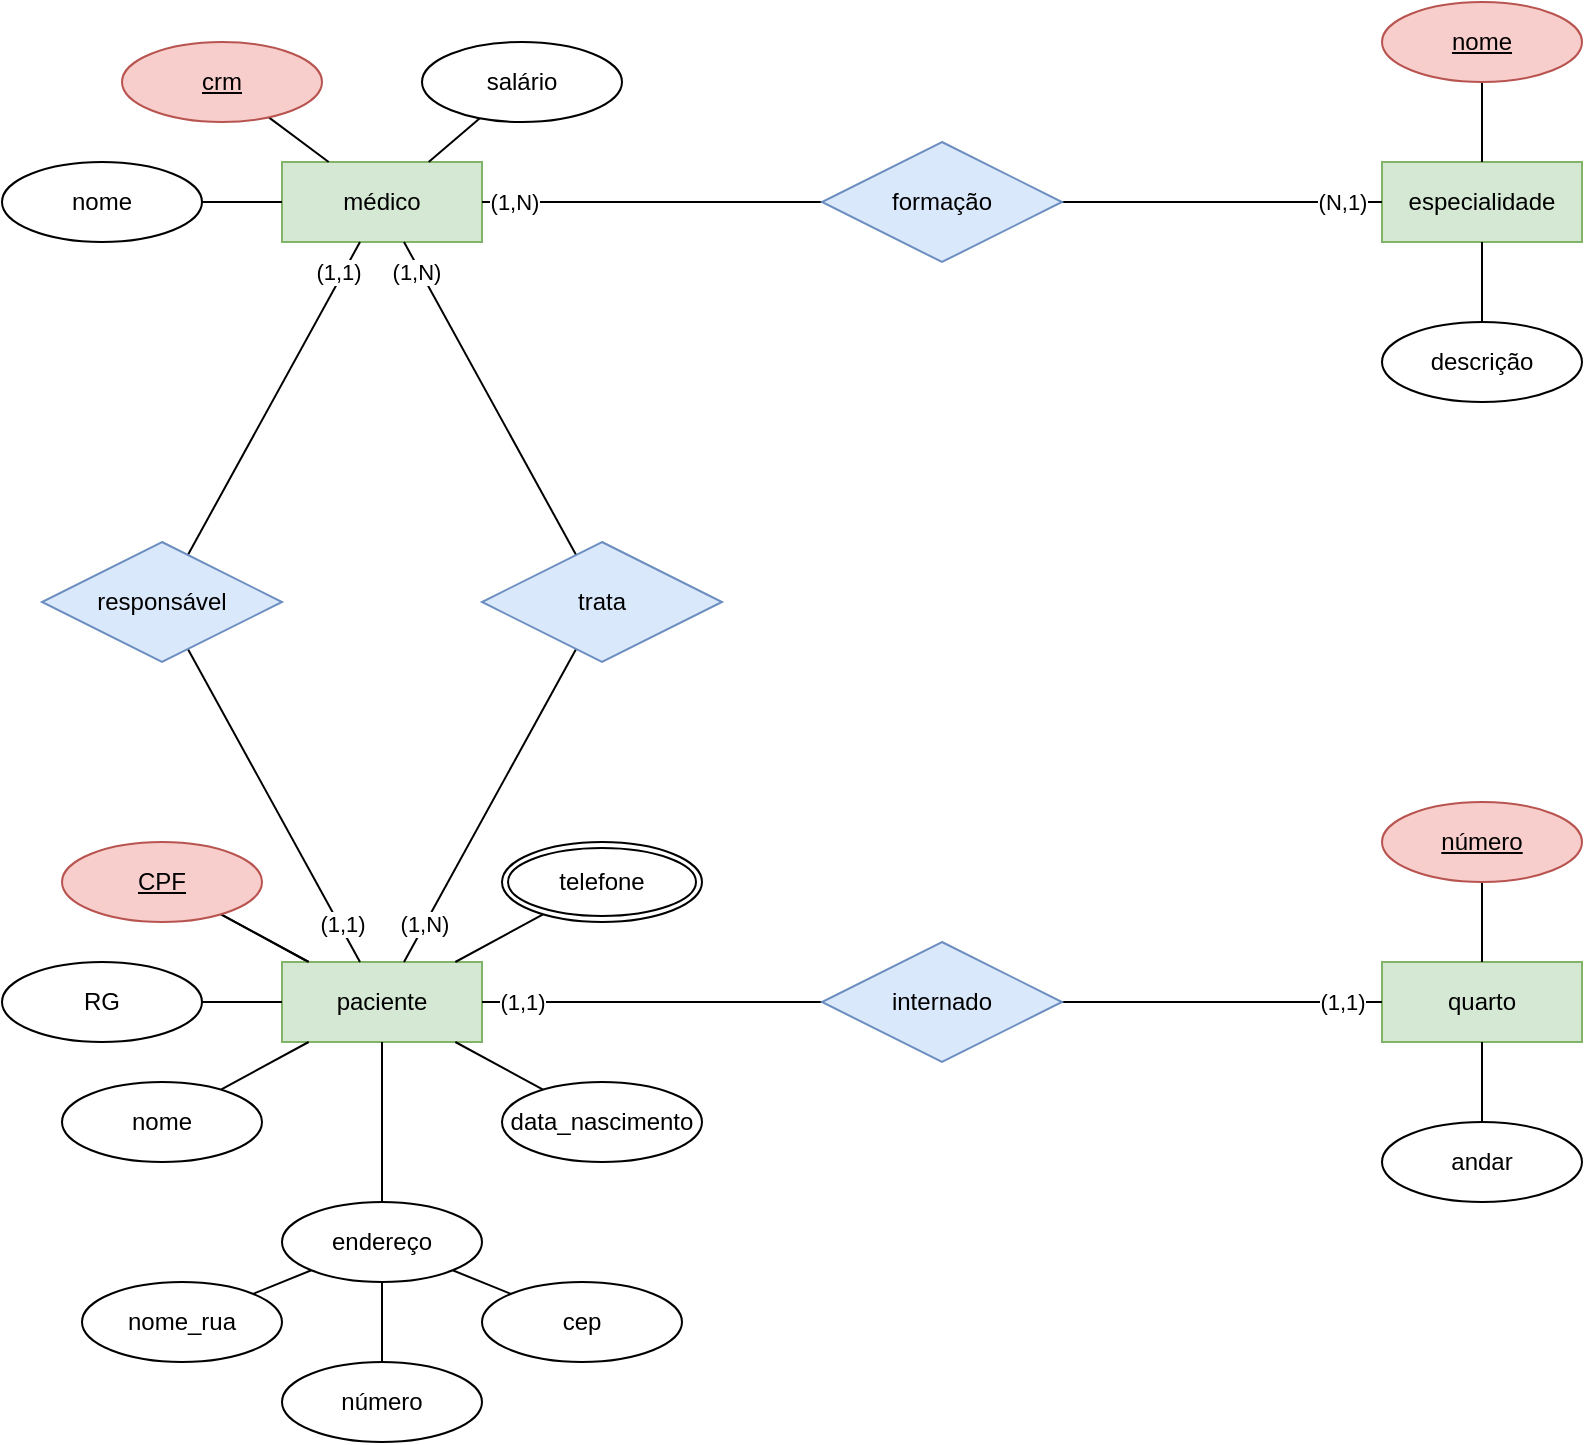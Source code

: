 <mxfile version="20.8.23" type="github">
  <diagram name="Página-1" id="8IGO-s_MpkhCgcWUfAiH">
    <mxGraphModel dx="1393" dy="758" grid="1" gridSize="10" guides="1" tooltips="1" connect="1" arrows="1" fold="1" page="1" pageScale="1" pageWidth="827" pageHeight="1169" math="0" shadow="0">
      <root>
        <mxCell id="0" />
        <mxCell id="1" parent="0" />
        <mxCell id="d81JuOdIf0_FB9-4cFhc-1" value="médico" style="whiteSpace=wrap;html=1;align=center;fillColor=#d5e8d4;strokeColor=#82b366;" parent="1" vertex="1">
          <mxGeometry x="140" y="80" width="100" height="40" as="geometry" />
        </mxCell>
        <mxCell id="d81JuOdIf0_FB9-4cFhc-2" value="especialidade" style="whiteSpace=wrap;html=1;align=center;fillColor=#d5e8d4;strokeColor=#82b366;" parent="1" vertex="1">
          <mxGeometry x="690" y="80" width="100" height="40" as="geometry" />
        </mxCell>
        <mxCell id="d81JuOdIf0_FB9-4cFhc-52" value="" style="edgeStyle=none;rounded=0;orthogonalLoop=1;jettySize=auto;html=1;endArrow=none;endFill=0;" parent="1" source="d81JuOdIf0_FB9-4cFhc-3" target="d81JuOdIf0_FB9-4cFhc-23" edge="1">
          <mxGeometry relative="1" as="geometry" />
        </mxCell>
        <mxCell id="d81JuOdIf0_FB9-4cFhc-3" value="paciente" style="whiteSpace=wrap;html=1;align=center;fillColor=#d5e8d4;strokeColor=#82b366;" parent="1" vertex="1">
          <mxGeometry x="140" y="480" width="100" height="40" as="geometry" />
        </mxCell>
        <mxCell id="d81JuOdIf0_FB9-4cFhc-4" value="quarto" style="whiteSpace=wrap;html=1;align=center;fillColor=#d5e8d4;strokeColor=#82b366;" parent="1" vertex="1">
          <mxGeometry x="690" y="480" width="100" height="40" as="geometry" />
        </mxCell>
        <mxCell id="d81JuOdIf0_FB9-4cFhc-17" style="rounded=0;orthogonalLoop=1;jettySize=auto;html=1;endArrow=none;endFill=0;" parent="1" source="d81JuOdIf0_FB9-4cFhc-5" target="d81JuOdIf0_FB9-4cFhc-1" edge="1">
          <mxGeometry relative="1" as="geometry" />
        </mxCell>
        <mxCell id="d81JuOdIf0_FB9-4cFhc-5" value="crm" style="ellipse;whiteSpace=wrap;html=1;align=center;fontStyle=4;fillColor=#f8cecc;strokeColor=#b85450;" parent="1" vertex="1">
          <mxGeometry x="60" y="20" width="100" height="40" as="geometry" />
        </mxCell>
        <mxCell id="d81JuOdIf0_FB9-4cFhc-18" style="edgeStyle=none;rounded=0;orthogonalLoop=1;jettySize=auto;html=1;endArrow=none;endFill=0;" parent="1" source="d81JuOdIf0_FB9-4cFhc-6" target="d81JuOdIf0_FB9-4cFhc-1" edge="1">
          <mxGeometry relative="1" as="geometry" />
        </mxCell>
        <mxCell id="d81JuOdIf0_FB9-4cFhc-6" value="nome" style="ellipse;whiteSpace=wrap;html=1;align=center;" parent="1" vertex="1">
          <mxGeometry y="80" width="100" height="40" as="geometry" />
        </mxCell>
        <mxCell id="d81JuOdIf0_FB9-4cFhc-19" style="edgeStyle=none;rounded=0;orthogonalLoop=1;jettySize=auto;html=1;endArrow=none;endFill=0;" parent="1" source="d81JuOdIf0_FB9-4cFhc-7" target="d81JuOdIf0_FB9-4cFhc-1" edge="1">
          <mxGeometry relative="1" as="geometry" />
        </mxCell>
        <mxCell id="d81JuOdIf0_FB9-4cFhc-7" value="salário" style="ellipse;whiteSpace=wrap;html=1;align=center;" parent="1" vertex="1">
          <mxGeometry x="210" y="20" width="100" height="40" as="geometry" />
        </mxCell>
        <mxCell id="d81JuOdIf0_FB9-4cFhc-21" style="edgeStyle=none;rounded=0;orthogonalLoop=1;jettySize=auto;html=1;endArrow=none;endFill=0;" parent="1" source="d81JuOdIf0_FB9-4cFhc-9" target="d81JuOdIf0_FB9-4cFhc-3" edge="1">
          <mxGeometry relative="1" as="geometry" />
        </mxCell>
        <mxCell id="d81JuOdIf0_FB9-4cFhc-9" value="RG" style="ellipse;whiteSpace=wrap;html=1;align=center;" parent="1" vertex="1">
          <mxGeometry y="480" width="100" height="40" as="geometry" />
        </mxCell>
        <mxCell id="d81JuOdIf0_FB9-4cFhc-25" style="edgeStyle=none;rounded=0;orthogonalLoop=1;jettySize=auto;html=1;endArrow=none;endFill=0;" parent="1" source="d81JuOdIf0_FB9-4cFhc-11" target="d81JuOdIf0_FB9-4cFhc-3" edge="1">
          <mxGeometry relative="1" as="geometry" />
        </mxCell>
        <mxCell id="d81JuOdIf0_FB9-4cFhc-11" value="nome" style="ellipse;whiteSpace=wrap;html=1;align=center;" parent="1" vertex="1">
          <mxGeometry x="30" y="540" width="100" height="40" as="geometry" />
        </mxCell>
        <mxCell id="d81JuOdIf0_FB9-4cFhc-26" style="edgeStyle=none;rounded=0;orthogonalLoop=1;jettySize=auto;html=1;endArrow=none;endFill=0;" parent="1" source="d81JuOdIf0_FB9-4cFhc-12" target="d81JuOdIf0_FB9-4cFhc-3" edge="1">
          <mxGeometry relative="1" as="geometry" />
        </mxCell>
        <mxCell id="d81JuOdIf0_FB9-4cFhc-12" value="endereço" style="ellipse;whiteSpace=wrap;html=1;align=center;" parent="1" vertex="1">
          <mxGeometry x="140" y="600" width="100" height="40" as="geometry" />
        </mxCell>
        <mxCell id="d81JuOdIf0_FB9-4cFhc-27" style="edgeStyle=none;rounded=0;orthogonalLoop=1;jettySize=auto;html=1;endArrow=none;endFill=0;" parent="1" source="d81JuOdIf0_FB9-4cFhc-13" target="d81JuOdIf0_FB9-4cFhc-3" edge="1">
          <mxGeometry relative="1" as="geometry" />
        </mxCell>
        <mxCell id="d81JuOdIf0_FB9-4cFhc-13" value="telefone" style="ellipse;shape=doubleEllipse;margin=3;whiteSpace=wrap;html=1;align=center;" parent="1" vertex="1">
          <mxGeometry x="250" y="420" width="100" height="40" as="geometry" />
        </mxCell>
        <mxCell id="d81JuOdIf0_FB9-4cFhc-28" style="edgeStyle=none;rounded=0;orthogonalLoop=1;jettySize=auto;html=1;endArrow=none;endFill=0;" parent="1" source="d81JuOdIf0_FB9-4cFhc-14" target="d81JuOdIf0_FB9-4cFhc-3" edge="1">
          <mxGeometry relative="1" as="geometry" />
        </mxCell>
        <mxCell id="d81JuOdIf0_FB9-4cFhc-14" value="data_nascimento" style="ellipse;whiteSpace=wrap;html=1;align=center;" parent="1" vertex="1">
          <mxGeometry x="250" y="540" width="100" height="40" as="geometry" />
        </mxCell>
        <mxCell id="d81JuOdIf0_FB9-4cFhc-29" style="edgeStyle=none;rounded=0;orthogonalLoop=1;jettySize=auto;html=1;endArrow=none;endFill=0;" parent="1" source="d81JuOdIf0_FB9-4cFhc-15" target="d81JuOdIf0_FB9-4cFhc-4" edge="1">
          <mxGeometry relative="1" as="geometry" />
        </mxCell>
        <mxCell id="d81JuOdIf0_FB9-4cFhc-15" value="número" style="ellipse;whiteSpace=wrap;html=1;align=center;fontStyle=4;fillColor=#f8cecc;strokeColor=#b85450;" parent="1" vertex="1">
          <mxGeometry x="690" y="400" width="100" height="40" as="geometry" />
        </mxCell>
        <mxCell id="d81JuOdIf0_FB9-4cFhc-30" style="edgeStyle=none;rounded=0;orthogonalLoop=1;jettySize=auto;html=1;endArrow=none;endFill=0;" parent="1" source="d81JuOdIf0_FB9-4cFhc-16" target="d81JuOdIf0_FB9-4cFhc-4" edge="1">
          <mxGeometry relative="1" as="geometry" />
        </mxCell>
        <mxCell id="d81JuOdIf0_FB9-4cFhc-16" value="andar" style="ellipse;whiteSpace=wrap;html=1;align=center;" parent="1" vertex="1">
          <mxGeometry x="690" y="560" width="100" height="40" as="geometry" />
        </mxCell>
        <mxCell id="d81JuOdIf0_FB9-4cFhc-24" style="edgeStyle=none;rounded=0;orthogonalLoop=1;jettySize=auto;html=1;endArrow=none;endFill=0;" parent="1" source="d81JuOdIf0_FB9-4cFhc-23" target="d81JuOdIf0_FB9-4cFhc-3" edge="1">
          <mxGeometry relative="1" as="geometry" />
        </mxCell>
        <mxCell id="d81JuOdIf0_FB9-4cFhc-23" value="CPF" style="ellipse;whiteSpace=wrap;html=1;align=center;fontStyle=4;fillColor=#f8cecc;strokeColor=#b85450;" parent="1" vertex="1">
          <mxGeometry x="30" y="420" width="100" height="40" as="geometry" />
        </mxCell>
        <mxCell id="d81JuOdIf0_FB9-4cFhc-34" style="edgeStyle=none;rounded=0;orthogonalLoop=1;jettySize=auto;html=1;endArrow=none;endFill=0;" parent="1" source="d81JuOdIf0_FB9-4cFhc-31" edge="1">
          <mxGeometry relative="1" as="geometry">
            <mxPoint x="240" y="100" as="targetPoint" />
          </mxGeometry>
        </mxCell>
        <mxCell id="d81JuOdIf0_FB9-4cFhc-48" value="(1,N)" style="edgeLabel;html=1;align=center;verticalAlign=middle;resizable=0;points=[];" parent="d81JuOdIf0_FB9-4cFhc-34" vertex="1" connectable="0">
          <mxGeometry x="0.812" relative="1" as="geometry">
            <mxPoint as="offset" />
          </mxGeometry>
        </mxCell>
        <mxCell id="d81JuOdIf0_FB9-4cFhc-35" style="edgeStyle=none;rounded=0;orthogonalLoop=1;jettySize=auto;html=1;endArrow=none;endFill=0;" parent="1" source="d81JuOdIf0_FB9-4cFhc-31" target="d81JuOdIf0_FB9-4cFhc-2" edge="1">
          <mxGeometry relative="1" as="geometry" />
        </mxCell>
        <mxCell id="d81JuOdIf0_FB9-4cFhc-49" value="(N,1)" style="edgeLabel;html=1;align=center;verticalAlign=middle;resizable=0;points=[];" parent="d81JuOdIf0_FB9-4cFhc-35" vertex="1" connectable="0">
          <mxGeometry x="0.812" relative="1" as="geometry">
            <mxPoint x="-5" as="offset" />
          </mxGeometry>
        </mxCell>
        <mxCell id="d81JuOdIf0_FB9-4cFhc-31" value="formação" style="shape=rhombus;perimeter=rhombusPerimeter;whiteSpace=wrap;html=1;align=center;fillColor=#dae8fc;strokeColor=#6c8ebf;" parent="1" vertex="1">
          <mxGeometry x="410" y="70" width="120" height="60" as="geometry" />
        </mxCell>
        <mxCell id="d81JuOdIf0_FB9-4cFhc-37" style="edgeStyle=none;rounded=0;orthogonalLoop=1;jettySize=auto;html=1;endArrow=none;endFill=0;" parent="1" source="d81JuOdIf0_FB9-4cFhc-32" target="d81JuOdIf0_FB9-4cFhc-3" edge="1">
          <mxGeometry relative="1" as="geometry" />
        </mxCell>
        <mxCell id="d81JuOdIf0_FB9-4cFhc-51" value="(1,N)" style="edgeLabel;html=1;align=center;verticalAlign=middle;resizable=0;points=[];" parent="d81JuOdIf0_FB9-4cFhc-37" vertex="1" connectable="0">
          <mxGeometry x="0.813" y="3" relative="1" as="geometry">
            <mxPoint x="-1" y="-6" as="offset" />
          </mxGeometry>
        </mxCell>
        <mxCell id="d81JuOdIf0_FB9-4cFhc-42" style="edgeStyle=none;rounded=0;orthogonalLoop=1;jettySize=auto;html=1;endArrow=none;endFill=0;" parent="1" source="d81JuOdIf0_FB9-4cFhc-32" target="d81JuOdIf0_FB9-4cFhc-1" edge="1">
          <mxGeometry relative="1" as="geometry" />
        </mxCell>
        <mxCell id="d81JuOdIf0_FB9-4cFhc-50" value="(1,N)" style="edgeLabel;html=1;align=center;verticalAlign=middle;resizable=0;points=[];" parent="d81JuOdIf0_FB9-4cFhc-42" vertex="1" connectable="0">
          <mxGeometry x="0.787" y="1" relative="1" as="geometry">
            <mxPoint x="-3" y="-2" as="offset" />
          </mxGeometry>
        </mxCell>
        <mxCell id="d81JuOdIf0_FB9-4cFhc-32" value="trata" style="shape=rhombus;perimeter=rhombusPerimeter;whiteSpace=wrap;html=1;align=center;fillColor=#dae8fc;strokeColor=#6c8ebf;" parent="1" vertex="1">
          <mxGeometry x="240" y="270" width="120" height="60" as="geometry" />
        </mxCell>
        <mxCell id="d81JuOdIf0_FB9-4cFhc-38" style="edgeStyle=none;rounded=0;orthogonalLoop=1;jettySize=auto;html=1;endArrow=none;endFill=0;" parent="1" source="d81JuOdIf0_FB9-4cFhc-33" target="d81JuOdIf0_FB9-4cFhc-4" edge="1">
          <mxGeometry relative="1" as="geometry" />
        </mxCell>
        <mxCell id="d81JuOdIf0_FB9-4cFhc-54" value="(1,1)" style="edgeLabel;html=1;align=center;verticalAlign=middle;resizable=0;points=[];" parent="d81JuOdIf0_FB9-4cFhc-38" vertex="1" connectable="0">
          <mxGeometry x="0.775" y="-2" relative="1" as="geometry">
            <mxPoint x="-2" y="-2" as="offset" />
          </mxGeometry>
        </mxCell>
        <mxCell id="d81JuOdIf0_FB9-4cFhc-39" style="edgeStyle=none;rounded=0;orthogonalLoop=1;jettySize=auto;html=1;endArrow=none;endFill=0;" parent="1" source="d81JuOdIf0_FB9-4cFhc-33" target="d81JuOdIf0_FB9-4cFhc-3" edge="1">
          <mxGeometry relative="1" as="geometry" />
        </mxCell>
        <mxCell id="d81JuOdIf0_FB9-4cFhc-53" value="(1,1)" style="edgeLabel;html=1;align=center;verticalAlign=middle;resizable=0;points=[];" parent="d81JuOdIf0_FB9-4cFhc-39" vertex="1" connectable="0">
          <mxGeometry x="0.835" relative="1" as="geometry">
            <mxPoint x="6" as="offset" />
          </mxGeometry>
        </mxCell>
        <mxCell id="d81JuOdIf0_FB9-4cFhc-33" value="internado" style="shape=rhombus;perimeter=rhombusPerimeter;whiteSpace=wrap;html=1;align=center;fillColor=#dae8fc;strokeColor=#6c8ebf;" parent="1" vertex="1">
          <mxGeometry x="410" y="470" width="120" height="60" as="geometry" />
        </mxCell>
        <mxCell id="d81JuOdIf0_FB9-4cFhc-41" style="edgeStyle=none;rounded=0;orthogonalLoop=1;jettySize=auto;html=1;endArrow=none;endFill=0;" parent="1" source="d81JuOdIf0_FB9-4cFhc-40" target="d81JuOdIf0_FB9-4cFhc-2" edge="1">
          <mxGeometry relative="1" as="geometry" />
        </mxCell>
        <mxCell id="d81JuOdIf0_FB9-4cFhc-40" value="nome" style="ellipse;whiteSpace=wrap;html=1;align=center;fontStyle=4;fillColor=#f8cecc;strokeColor=#b85450;" parent="1" vertex="1">
          <mxGeometry x="690" width="100" height="40" as="geometry" />
        </mxCell>
        <mxCell id="d81JuOdIf0_FB9-4cFhc-56" style="edgeStyle=none;rounded=0;orthogonalLoop=1;jettySize=auto;html=1;endArrow=none;endFill=0;" parent="1" source="d81JuOdIf0_FB9-4cFhc-55" target="d81JuOdIf0_FB9-4cFhc-1" edge="1">
          <mxGeometry relative="1" as="geometry" />
        </mxCell>
        <mxCell id="d81JuOdIf0_FB9-4cFhc-58" value="(1,1)" style="edgeLabel;html=1;align=center;verticalAlign=middle;resizable=0;points=[];" parent="d81JuOdIf0_FB9-4cFhc-56" vertex="1" connectable="0">
          <mxGeometry x="0.753" y="1" relative="1" as="geometry">
            <mxPoint y="-4" as="offset" />
          </mxGeometry>
        </mxCell>
        <mxCell id="d81JuOdIf0_FB9-4cFhc-57" style="edgeStyle=none;rounded=0;orthogonalLoop=1;jettySize=auto;html=1;endArrow=none;endFill=0;" parent="1" source="d81JuOdIf0_FB9-4cFhc-55" target="d81JuOdIf0_FB9-4cFhc-3" edge="1">
          <mxGeometry relative="1" as="geometry" />
        </mxCell>
        <mxCell id="d81JuOdIf0_FB9-4cFhc-59" value="(1,1)" style="edgeLabel;html=1;align=center;verticalAlign=middle;resizable=0;points=[];" parent="d81JuOdIf0_FB9-4cFhc-57" vertex="1" connectable="0">
          <mxGeometry x="0.812" y="3" relative="1" as="geometry">
            <mxPoint x="-4" y="-3" as="offset" />
          </mxGeometry>
        </mxCell>
        <mxCell id="d81JuOdIf0_FB9-4cFhc-55" value="responsável" style="shape=rhombus;perimeter=rhombusPerimeter;whiteSpace=wrap;html=1;align=center;fillColor=#dae8fc;strokeColor=#6c8ebf;" parent="1" vertex="1">
          <mxGeometry x="20" y="270" width="120" height="60" as="geometry" />
        </mxCell>
        <mxCell id="d81JuOdIf0_FB9-4cFhc-66" style="edgeStyle=none;rounded=0;orthogonalLoop=1;jettySize=auto;html=1;endArrow=none;endFill=0;" parent="1" source="d81JuOdIf0_FB9-4cFhc-61" target="d81JuOdIf0_FB9-4cFhc-12" edge="1">
          <mxGeometry relative="1" as="geometry" />
        </mxCell>
        <mxCell id="d81JuOdIf0_FB9-4cFhc-61" value="nome_rua" style="ellipse;whiteSpace=wrap;html=1;align=center;" parent="1" vertex="1">
          <mxGeometry x="40" y="640" width="100" height="40" as="geometry" />
        </mxCell>
        <mxCell id="d81JuOdIf0_FB9-4cFhc-65" style="edgeStyle=none;rounded=0;orthogonalLoop=1;jettySize=auto;html=1;endArrow=none;endFill=0;" parent="1" source="d81JuOdIf0_FB9-4cFhc-62" target="d81JuOdIf0_FB9-4cFhc-12" edge="1">
          <mxGeometry relative="1" as="geometry" />
        </mxCell>
        <mxCell id="d81JuOdIf0_FB9-4cFhc-62" value="número" style="ellipse;whiteSpace=wrap;html=1;align=center;" parent="1" vertex="1">
          <mxGeometry x="140" y="680" width="100" height="40" as="geometry" />
        </mxCell>
        <mxCell id="d81JuOdIf0_FB9-4cFhc-64" style="edgeStyle=none;rounded=0;orthogonalLoop=1;jettySize=auto;html=1;endArrow=none;endFill=0;" parent="1" source="d81JuOdIf0_FB9-4cFhc-63" target="d81JuOdIf0_FB9-4cFhc-12" edge="1">
          <mxGeometry relative="1" as="geometry" />
        </mxCell>
        <mxCell id="d81JuOdIf0_FB9-4cFhc-63" value="cep" style="ellipse;whiteSpace=wrap;html=1;align=center;" parent="1" vertex="1">
          <mxGeometry x="240" y="640" width="100" height="40" as="geometry" />
        </mxCell>
        <mxCell id="d81JuOdIf0_FB9-4cFhc-68" style="edgeStyle=none;rounded=0;orthogonalLoop=1;jettySize=auto;html=1;endArrow=none;endFill=0;" parent="1" source="d81JuOdIf0_FB9-4cFhc-67" target="d81JuOdIf0_FB9-4cFhc-2" edge="1">
          <mxGeometry relative="1" as="geometry" />
        </mxCell>
        <mxCell id="d81JuOdIf0_FB9-4cFhc-67" value="descrição" style="ellipse;whiteSpace=wrap;html=1;align=center;" parent="1" vertex="1">
          <mxGeometry x="690" y="160" width="100" height="40" as="geometry" />
        </mxCell>
      </root>
    </mxGraphModel>
  </diagram>
</mxfile>
